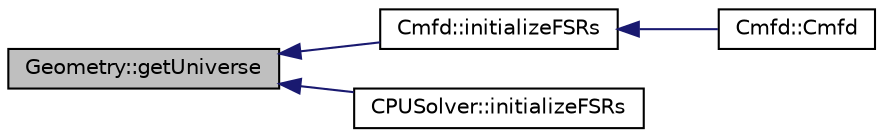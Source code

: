 digraph "Geometry::getUniverse"
{
  edge [fontname="Helvetica",fontsize="10",labelfontname="Helvetica",labelfontsize="10"];
  node [fontname="Helvetica",fontsize="10",shape=record];
  rankdir="LR";
  Node1 [label="Geometry::getUniverse",height=0.2,width=0.4,color="black", fillcolor="grey75", style="filled" fontcolor="black"];
  Node1 -> Node2 [dir="back",color="midnightblue",fontsize="10",style="solid",fontname="Helvetica"];
  Node2 [label="Cmfd::initializeFSRs",height=0.2,width=0.4,color="black", fillcolor="white", style="filled",URL="$classCmfd.html#ad9986bd845448ba21625cb8adbc0b2e5",tooltip="Initialize the FSRs."];
  Node2 -> Node3 [dir="back",color="midnightblue",fontsize="10",style="solid",fontname="Helvetica"];
  Node3 [label="Cmfd::Cmfd",height=0.2,width=0.4,color="black", fillcolor="white", style="filled",URL="$classCmfd.html#a335603297bf627c6eb63ca24cb971a26",tooltip="Constructor initializes boundaries and variables that describe the Cmfd object."];
  Node1 -> Node4 [dir="back",color="midnightblue",fontsize="10",style="solid",fontname="Helvetica"];
  Node4 [label="CPUSolver::initializeFSRs",height=0.2,width=0.4,color="black", fillcolor="white", style="filled",URL="$classCPUSolver.html#aafc9bf9eb416a12cbe21ddde4b5f9f1c",tooltip="Initializes the FSR volumes and Materials array."];
}
